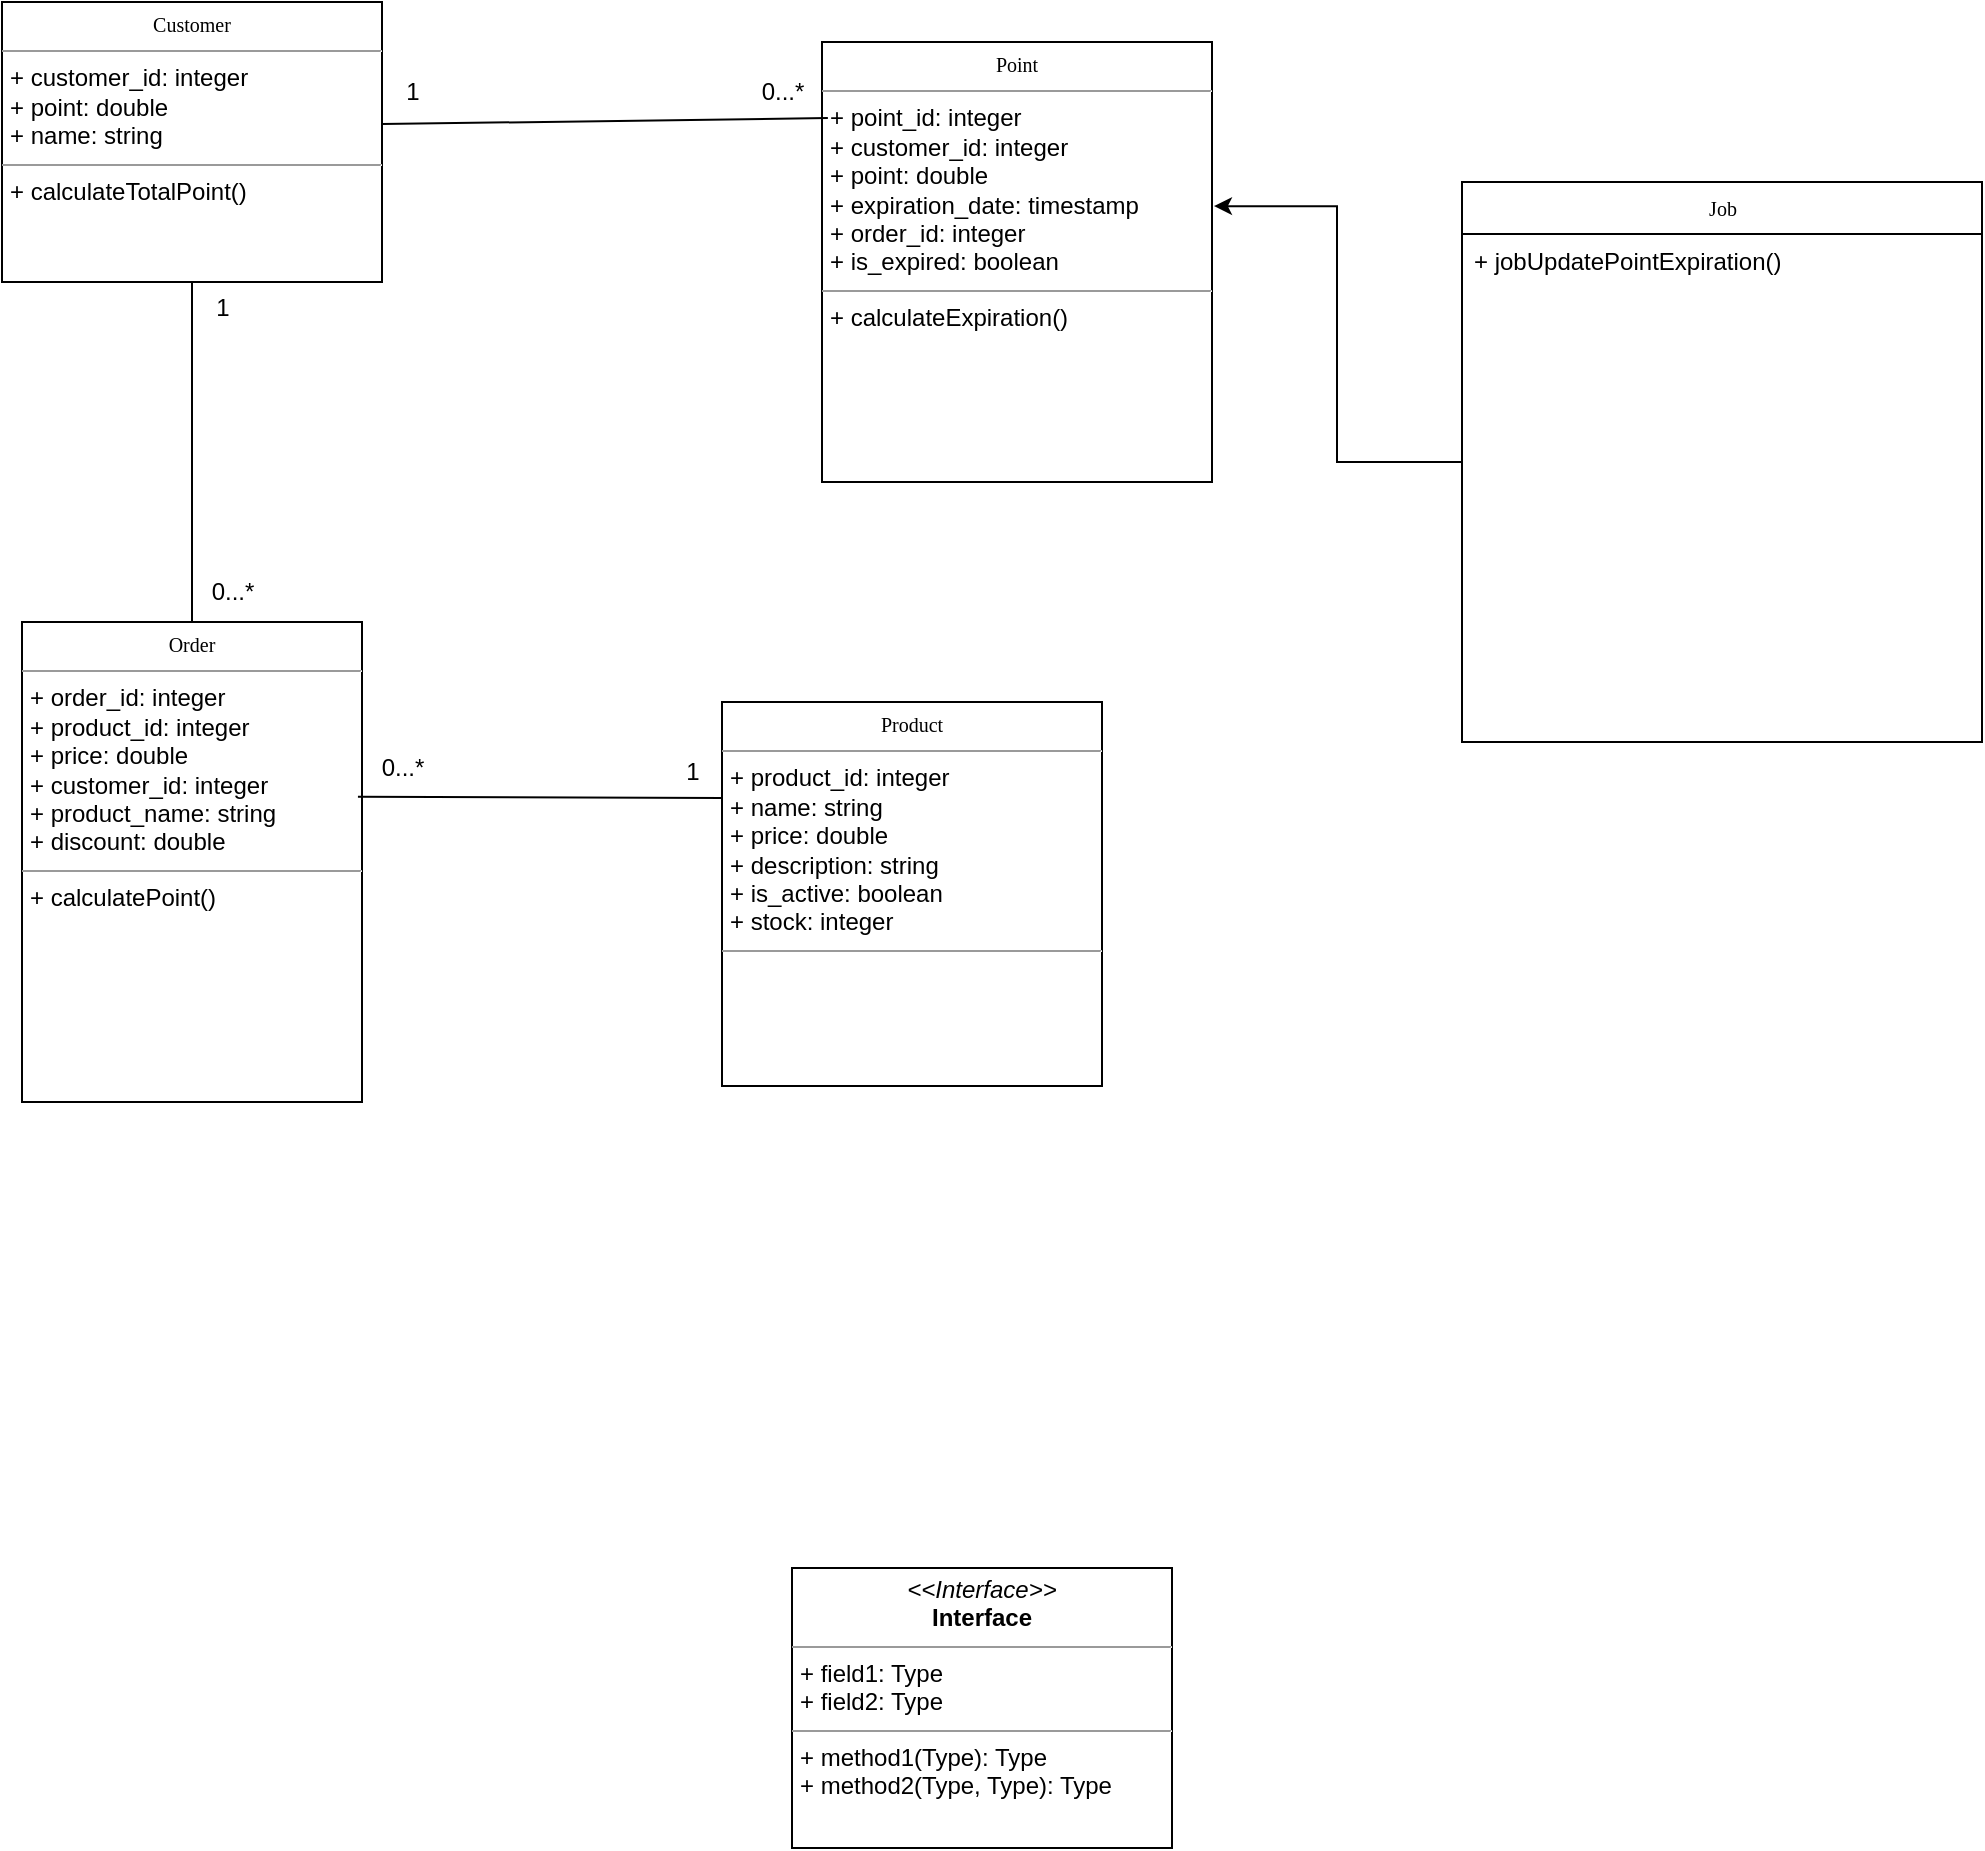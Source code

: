 <mxfile version="26.0.2">
  <diagram name="Page-1" id="c4acf3e9-155e-7222-9cf6-157b1a14988f">
    <mxGraphModel dx="1306" dy="842" grid="1" gridSize="10" guides="1" tooltips="1" connect="1" arrows="1" fold="1" page="1" pageScale="1" pageWidth="850" pageHeight="1100" background="none" math="0" shadow="0">
      <root>
        <mxCell id="0" />
        <mxCell id="1" parent="0" />
        <mxCell id="5d2195bd80daf111-40" style="edgeStyle=orthogonalEdgeStyle;rounded=0;html=1;dashed=1;labelBackgroundColor=none;startFill=0;endArrow=open;endFill=0;endSize=10;fontFamily=Verdana;fontSize=10;" parent="1" target="5d2195bd80daf111-1" edge="1">
          <mxGeometry relative="1" as="geometry">
            <Array as="points" />
            <mxPoint x="730" y="814" as="sourcePoint" />
          </mxGeometry>
        </mxCell>
        <mxCell id="5d2195bd80daf111-39" style="edgeStyle=orthogonalEdgeStyle;rounded=0;html=1;dashed=1;labelBackgroundColor=none;startFill=0;endArrow=open;endFill=0;endSize=10;fontFamily=Verdana;fontSize=10;" parent="1" target="17acba5748e5396b-44" edge="1">
          <mxGeometry relative="1" as="geometry">
            <mxPoint x="730" y="948" as="sourcePoint" />
          </mxGeometry>
        </mxCell>
        <mxCell id="5d2195bd80daf111-41" style="edgeStyle=orthogonalEdgeStyle;rounded=0;html=1;dashed=1;labelBackgroundColor=none;startFill=0;endArrow=open;endFill=0;endSize=10;fontFamily=Verdana;fontSize=10;" parent="1" target="17acba5748e5396b-2" edge="1">
          <mxGeometry relative="1" as="geometry">
            <Array as="points" />
            <mxPoint x="730" y="603" as="sourcePoint" />
          </mxGeometry>
        </mxCell>
        <mxCell id="5d2195bd80daf111-9" value="&lt;p style=&quot;margin:0px;margin-top:4px;text-align:center;&quot;&gt;&lt;i&gt;&amp;lt;&amp;lt;Interface&amp;gt;&amp;gt;&lt;/i&gt;&lt;br/&gt;&lt;b&gt;Interface&lt;/b&gt;&lt;/p&gt;&lt;hr size=&quot;1&quot;/&gt;&lt;p style=&quot;margin:0px;margin-left:4px;&quot;&gt;+ field1: Type&lt;br/&gt;+ field2: Type&lt;/p&gt;&lt;hr size=&quot;1&quot;/&gt;&lt;p style=&quot;margin:0px;margin-left:4px;&quot;&gt;+ method1(Type): Type&lt;br/&gt;+ method2(Type, Type): Type&lt;/p&gt;" style="verticalAlign=top;align=left;overflow=fill;fontSize=12;fontFamily=Helvetica;html=1;rounded=0;shadow=0;comic=0;labelBackgroundColor=none;strokeWidth=1" parent="1" vertex="1">
          <mxGeometry x="415" y="823" width="190" height="140" as="geometry" />
        </mxCell>
        <mxCell id="5d2195bd80daf111-26" style="edgeStyle=orthogonalEdgeStyle;rounded=0;html=1;dashed=1;labelBackgroundColor=none;startFill=0;endArrow=open;endFill=0;endSize=10;fontFamily=Verdana;fontSize=10;" parent="1" target="5d2195bd80daf111-17" edge="1">
          <mxGeometry relative="1" as="geometry">
            <Array as="points" />
            <mxPoint x="640" y="300" as="sourcePoint" />
          </mxGeometry>
        </mxCell>
        <mxCell id="5d2195bd80daf111-18" value="&lt;p style=&quot;margin:0px;margin-top:4px;text-align:center;&quot;&gt;&lt;span style=&quot;font-family: Verdana; font-size: 10px;&quot;&gt;Customer&lt;/span&gt;&lt;br&gt;&lt;/p&gt;&lt;hr size=&quot;1&quot;&gt;&lt;p style=&quot;margin:0px;margin-left:4px;&quot;&gt;+&amp;nbsp;&lt;span style=&quot;white-space: normal;&quot;&gt;customer_id: integer&lt;/span&gt;&lt;br&gt;&lt;span style=&quot;white-space: normal;&quot;&gt;+ point: double&lt;/span&gt;&lt;/p&gt;&lt;p style=&quot;margin:0px;margin-left:4px;&quot;&gt;&lt;span style=&quot;white-space: normal;&quot;&gt;+ name: string&lt;/span&gt;&lt;/p&gt;&lt;hr size=&quot;1&quot;&gt;&lt;p style=&quot;margin:0px;margin-left:4px;&quot;&gt;+ calculateTotalPoint()&lt;br&gt;&lt;/p&gt;" style="verticalAlign=top;align=left;overflow=fill;fontSize=12;fontFamily=Helvetica;html=1;rounded=0;shadow=0;comic=0;labelBackgroundColor=none;strokeWidth=1" parent="1" vertex="1">
          <mxGeometry x="20" y="40" width="190" height="140" as="geometry" />
        </mxCell>
        <mxCell id="Pmv5MKYBNO0V0qK5CKOK-5" value="&lt;p style=&quot;margin:0px;margin-top:4px;text-align:center;&quot;&gt;&lt;span style=&quot;font-family: Verdana; font-size: 10px;&quot;&gt;Point&lt;/span&gt;&lt;br&gt;&lt;/p&gt;&lt;hr size=&quot;1&quot;&gt;&lt;p style=&quot;margin:0px;margin-left:4px;&quot;&gt;+&amp;nbsp;&lt;span style=&quot;white-space: normal;&quot;&gt;point_id: integer&lt;/span&gt;&lt;/p&gt;&lt;p style=&quot;margin:0px;margin-left:4px;&quot;&gt;&lt;span style=&quot;text-wrap-mode: wrap;&quot;&gt;+&amp;nbsp;&lt;/span&gt;&lt;span style=&quot;white-space: normal;&quot;&gt;customer_id: integer&lt;/span&gt;&lt;span style=&quot;text-wrap-mode: wrap;&quot;&gt;&lt;br&gt;&lt;/span&gt;&lt;span style=&quot;white-space: normal;&quot;&gt;+ point: double&lt;/span&gt;&lt;/p&gt;&lt;p style=&quot;margin:0px;margin-left:4px;&quot;&gt;&lt;span style=&quot;white-space: normal;&quot;&gt;+ expiration_date: timestamp&lt;/span&gt;&lt;span style=&quot;white-space: normal;&quot;&gt;&lt;br&gt;&lt;/span&gt;&lt;/p&gt;&lt;p style=&quot;margin: 0px 0px 0px 4px;&quot;&gt;&lt;span style=&quot;white-space: normal;&quot;&gt;+ order_id: integer&lt;/span&gt;&lt;/p&gt;&lt;p style=&quot;margin: 0px 0px 0px 4px;&quot;&gt;&lt;span style=&quot;white-space: normal;&quot;&gt;+ is_expired: boolean&lt;/span&gt;&lt;/p&gt;&lt;hr size=&quot;1&quot;&gt;&lt;p style=&quot;margin:0px;margin-left:4px;&quot;&gt;+ calculateExpiration()&lt;br&gt;&lt;/p&gt;" style="verticalAlign=top;align=left;overflow=fill;fontSize=12;fontFamily=Helvetica;html=1;rounded=0;shadow=0;comic=0;labelBackgroundColor=none;strokeWidth=1" vertex="1" parent="1">
          <mxGeometry x="430" y="60" width="195" height="220" as="geometry" />
        </mxCell>
        <mxCell id="Pmv5MKYBNO0V0qK5CKOK-7" value="&lt;p style=&quot;margin:0px;margin-top:4px;text-align:center;&quot;&gt;&lt;span style=&quot;font-family: Verdana; font-size: 10px;&quot;&gt;Order&lt;/span&gt;&lt;br&gt;&lt;/p&gt;&lt;hr size=&quot;1&quot;&gt;&lt;p style=&quot;margin:0px;margin-left:4px;&quot;&gt;&lt;span style=&quot;white-space: normal;&quot;&gt;+ order_id: integer&lt;/span&gt;&lt;br&gt;&lt;/p&gt;&lt;p style=&quot;margin:0px;margin-left:4px;&quot;&gt;&lt;span style=&quot;white-space: normal;&quot;&gt;+ product_id: integer&lt;/span&gt;&lt;span style=&quot;text-wrap-mode: wrap;&quot;&gt;&lt;br&gt;&lt;/span&gt;&lt;span style=&quot;white-space: normal;&quot;&gt;+ price: double&lt;/span&gt;&lt;br&gt;&lt;/p&gt;&lt;p style=&quot;margin:0px;margin-left:4px;&quot;&gt;&lt;span style=&quot;white-space: normal;&quot;&gt;+ customer_id: integer&lt;/span&gt;&lt;span style=&quot;white-space: normal;&quot;&gt;&lt;br&gt;&lt;/span&gt;&lt;/p&gt;&lt;p style=&quot;margin:0px;margin-left:4px;&quot;&gt;&lt;span style=&quot;white-space: normal;&quot;&gt;+ product_name: string&lt;/span&gt;&lt;/p&gt;&lt;p style=&quot;margin:0px;margin-left:4px;&quot;&gt;&lt;span style=&quot;white-space: normal;&quot;&gt;+ discount: double&lt;/span&gt;&lt;/p&gt;&lt;hr size=&quot;1&quot;&gt;&lt;p style=&quot;margin:0px;margin-left:4px;&quot;&gt;+ calculatePoint()&lt;br&gt;&lt;/p&gt;" style="verticalAlign=top;align=left;overflow=fill;fontSize=12;fontFamily=Helvetica;html=1;rounded=0;shadow=0;comic=0;labelBackgroundColor=none;strokeWidth=1" vertex="1" parent="1">
          <mxGeometry x="30" y="350" width="170" height="240" as="geometry" />
        </mxCell>
        <mxCell id="Pmv5MKYBNO0V0qK5CKOK-8" value="&lt;p style=&quot;margin:0px;margin-top:4px;text-align:center;&quot;&gt;&lt;span style=&quot;font-family: Verdana; font-size: 10px;&quot;&gt;Product&lt;/span&gt;&lt;br&gt;&lt;/p&gt;&lt;hr size=&quot;1&quot;&gt;&lt;p style=&quot;margin:0px;margin-left:4px;&quot;&gt;&lt;span style=&quot;white-space: normal;&quot;&gt;+ product_id: integer&lt;/span&gt;&lt;br&gt;&lt;/p&gt;&lt;p style=&quot;margin:0px;margin-left:4px;&quot;&gt;&lt;span style=&quot;white-space: normal;&quot;&gt;+ name: string&lt;/span&gt;&lt;span style=&quot;white-space: normal;&quot;&gt;&lt;br&gt;&lt;/span&gt;&lt;/p&gt;&lt;p style=&quot;margin:0px;margin-left:4px;&quot;&gt;&lt;span style=&quot;white-space: normal;&quot;&gt;+ price: double&lt;/span&gt;&lt;br&gt;&lt;/p&gt;&lt;p style=&quot;margin:0px;margin-left:4px;&quot;&gt;&lt;span style=&quot;white-space: normal;&quot;&gt;+ description: string&lt;/span&gt;&lt;span style=&quot;white-space: normal;&quot;&gt;&lt;br&gt;&lt;/span&gt;&lt;/p&gt;&lt;p style=&quot;margin:0px;margin-left:4px;&quot;&gt;&lt;span style=&quot;white-space: normal;&quot;&gt;+ is_active: boolean&lt;/span&gt;&lt;/p&gt;&lt;p style=&quot;margin:0px;margin-left:4px;&quot;&gt;&lt;span style=&quot;white-space: normal;&quot;&gt;+ stock: integer&lt;/span&gt;&lt;/p&gt;&lt;hr size=&quot;1&quot;&gt;&lt;p style=&quot;margin:0px;margin-left:4px;&quot;&gt;&lt;br&gt;&lt;/p&gt;" style="verticalAlign=top;align=left;overflow=fill;fontSize=12;fontFamily=Helvetica;html=1;rounded=0;shadow=0;comic=0;labelBackgroundColor=none;strokeWidth=1" vertex="1" parent="1">
          <mxGeometry x="380" y="390" width="190" height="192" as="geometry" />
        </mxCell>
        <mxCell id="Pmv5MKYBNO0V0qK5CKOK-9" value="Job" style="swimlane;html=1;fontStyle=0;childLayout=stackLayout;horizontal=1;startSize=26;fillColor=none;horizontalStack=0;resizeParent=1;resizeLast=0;collapsible=1;marginBottom=0;swimlaneFillColor=#ffffff;rounded=0;shadow=0;comic=0;labelBackgroundColor=none;strokeWidth=1;fontFamily=Verdana;fontSize=10;align=center;" vertex="1" parent="1">
          <mxGeometry x="750" y="130" width="260" height="280" as="geometry" />
        </mxCell>
        <mxCell id="Pmv5MKYBNO0V0qK5CKOK-10" value="+&amp;nbsp;&lt;span style=&quot;white-space: nowrap;&quot;&gt;jobUpdatePointExpiration()&lt;/span&gt;" style="text;html=1;strokeColor=none;fillColor=none;align=left;verticalAlign=top;spacingLeft=4;spacingRight=4;whiteSpace=wrap;overflow=hidden;rotatable=0;points=[[0,0.5],[1,0.5]];portConstraint=eastwest;" vertex="1" parent="Pmv5MKYBNO0V0qK5CKOK-9">
          <mxGeometry y="26" width="260" height="26" as="geometry" />
        </mxCell>
        <mxCell id="Pmv5MKYBNO0V0qK5CKOK-14" style="edgeStyle=orthogonalEdgeStyle;rounded=0;orthogonalLoop=1;jettySize=auto;html=1;entryX=1.005;entryY=0.373;entryDx=0;entryDy=0;entryPerimeter=0;" edge="1" parent="1" source="Pmv5MKYBNO0V0qK5CKOK-9" target="Pmv5MKYBNO0V0qK5CKOK-5">
          <mxGeometry relative="1" as="geometry" />
        </mxCell>
        <mxCell id="Pmv5MKYBNO0V0qK5CKOK-16" value="" style="endArrow=none;html=1;rounded=0;exitX=0.988;exitY=0.364;exitDx=0;exitDy=0;exitPerimeter=0;entryX=0;entryY=0.25;entryDx=0;entryDy=0;" edge="1" parent="1" source="Pmv5MKYBNO0V0qK5CKOK-7" target="Pmv5MKYBNO0V0qK5CKOK-8">
          <mxGeometry width="50" height="50" relative="1" as="geometry">
            <mxPoint x="340" y="370" as="sourcePoint" />
            <mxPoint x="390" y="320" as="targetPoint" />
          </mxGeometry>
        </mxCell>
        <mxCell id="Pmv5MKYBNO0V0qK5CKOK-17" value="1" style="text;html=1;align=center;verticalAlign=middle;resizable=0;points=[];autosize=1;strokeColor=none;fillColor=none;" vertex="1" parent="1">
          <mxGeometry x="350" y="410" width="30" height="30" as="geometry" />
        </mxCell>
        <mxCell id="Pmv5MKYBNO0V0qK5CKOK-18" value="0...*" style="text;html=1;align=center;verticalAlign=middle;resizable=0;points=[];autosize=1;strokeColor=none;fillColor=none;" vertex="1" parent="1">
          <mxGeometry x="200" y="408" width="40" height="30" as="geometry" />
        </mxCell>
        <mxCell id="Pmv5MKYBNO0V0qK5CKOK-19" value="" style="endArrow=none;html=1;rounded=0;exitX=0.5;exitY=0;exitDx=0;exitDy=0;entryX=0.5;entryY=1;entryDx=0;entryDy=0;" edge="1" parent="1" source="Pmv5MKYBNO0V0qK5CKOK-7" target="5d2195bd80daf111-18">
          <mxGeometry width="50" height="50" relative="1" as="geometry">
            <mxPoint x="30" y="270" as="sourcePoint" />
            <mxPoint x="80" y="220" as="targetPoint" />
          </mxGeometry>
        </mxCell>
        <mxCell id="Pmv5MKYBNO0V0qK5CKOK-21" value="1" style="text;html=1;align=center;verticalAlign=middle;resizable=0;points=[];autosize=1;strokeColor=none;fillColor=none;" vertex="1" parent="1">
          <mxGeometry x="115" y="178" width="30" height="30" as="geometry" />
        </mxCell>
        <mxCell id="Pmv5MKYBNO0V0qK5CKOK-22" value="0...*" style="text;html=1;align=center;verticalAlign=middle;resizable=0;points=[];autosize=1;strokeColor=none;fillColor=none;" vertex="1" parent="1">
          <mxGeometry x="115" y="320" width="40" height="30" as="geometry" />
        </mxCell>
        <mxCell id="Pmv5MKYBNO0V0qK5CKOK-23" value="" style="endArrow=none;html=1;rounded=0;exitX=1;exitY=0.436;exitDx=0;exitDy=0;exitPerimeter=0;entryX=0.015;entryY=0.173;entryDx=0;entryDy=0;entryPerimeter=0;" edge="1" parent="1" source="5d2195bd80daf111-18" target="Pmv5MKYBNO0V0qK5CKOK-5">
          <mxGeometry width="50" height="50" relative="1" as="geometry">
            <mxPoint x="340" y="370" as="sourcePoint" />
            <mxPoint x="390" y="320" as="targetPoint" />
          </mxGeometry>
        </mxCell>
        <mxCell id="Pmv5MKYBNO0V0qK5CKOK-24" value="1" style="text;html=1;align=center;verticalAlign=middle;resizable=0;points=[];autosize=1;strokeColor=none;fillColor=none;" vertex="1" parent="1">
          <mxGeometry x="210" y="70" width="30" height="30" as="geometry" />
        </mxCell>
        <mxCell id="Pmv5MKYBNO0V0qK5CKOK-26" value="0...*" style="text;html=1;align=center;verticalAlign=middle;resizable=0;points=[];autosize=1;strokeColor=none;fillColor=none;" vertex="1" parent="1">
          <mxGeometry x="390" y="70" width="40" height="30" as="geometry" />
        </mxCell>
      </root>
    </mxGraphModel>
  </diagram>
</mxfile>
